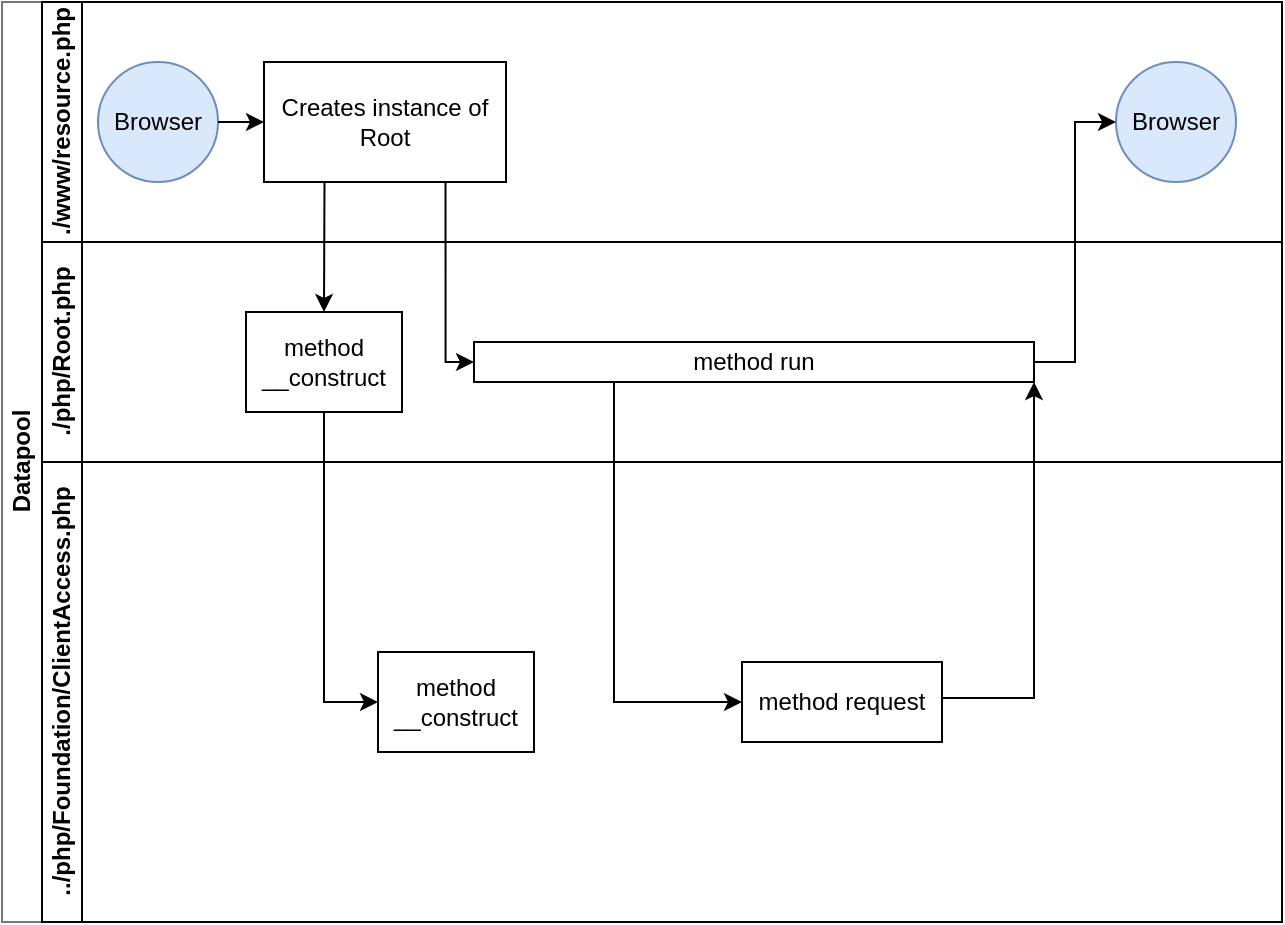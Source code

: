 <mxfile version="22.1.7" type="device">
  <diagram id="prtHgNgQTEPvFCAcTncT" name="Page-1">
    <mxGraphModel dx="1434" dy="698" grid="1" gridSize="10" guides="1" tooltips="1" connect="1" arrows="1" fold="1" page="1" pageScale="1" pageWidth="827" pageHeight="1169" math="0" shadow="0">
      <root>
        <mxCell id="0" />
        <mxCell id="1" parent="0" />
        <mxCell id="dNxyNK7c78bLwvsdeMH5-19" value="Datapool" style="swimlane;html=1;childLayout=stackLayout;resizeParent=1;resizeParentMax=0;horizontal=0;startSize=20;horizontalStack=0;strokeColor=#787878;" parent="1" vertex="1">
          <mxGeometry x="40" y="122" width="640" height="460" as="geometry" />
        </mxCell>
        <mxCell id="dNxyNK7c78bLwvsdeMH5-20" value="./www/resource.php" style="swimlane;html=1;startSize=20;horizontal=0;" parent="dNxyNK7c78bLwvsdeMH5-19" vertex="1">
          <mxGeometry x="20" width="620" height="120" as="geometry" />
        </mxCell>
        <mxCell id="dNxyNK7c78bLwvsdeMH5-23" value="Browser" style="ellipse;whiteSpace=wrap;html=1;fillColor=#dae8fc;strokeColor=#6c8ebf;" parent="dNxyNK7c78bLwvsdeMH5-20" vertex="1">
          <mxGeometry x="28" y="30" width="60" height="60" as="geometry" />
        </mxCell>
        <mxCell id="dNxyNK7c78bLwvsdeMH5-24" value="Creates instance of&lt;br&gt;Root" style="rounded=0;whiteSpace=wrap;html=1;fontFamily=Helvetica;fontSize=12;fontColor=#000000;align=center;" parent="dNxyNK7c78bLwvsdeMH5-20" vertex="1">
          <mxGeometry x="111" y="30" width="121" height="60" as="geometry" />
        </mxCell>
        <mxCell id="dNxyNK7c78bLwvsdeMH5-32" value="Browser" style="ellipse;whiteSpace=wrap;html=1;fillColor=#dae8fc;strokeColor=#6c8ebf;" parent="dNxyNK7c78bLwvsdeMH5-20" vertex="1">
          <mxGeometry x="537" y="30" width="60" height="60" as="geometry" />
        </mxCell>
        <mxCell id="dNxyNK7c78bLwvsdeMH5-25" value="" style="edgeStyle=orthogonalEdgeStyle;rounded=0;orthogonalLoop=1;jettySize=auto;html=1;entryX=0;entryY=0.5;entryDx=0;entryDy=0;" parent="dNxyNK7c78bLwvsdeMH5-20" source="dNxyNK7c78bLwvsdeMH5-23" target="dNxyNK7c78bLwvsdeMH5-24" edge="1">
          <mxGeometry relative="1" as="geometry" />
        </mxCell>
        <mxCell id="hF1_7_iLyHvrhmtnyJ__-1" value="&lt;div&gt;./php/Root.php&lt;/div&gt;" style="swimlane;html=1;startSize=20;horizontal=0;" parent="dNxyNK7c78bLwvsdeMH5-19" vertex="1">
          <mxGeometry x="20" y="120" width="620" height="110" as="geometry" />
        </mxCell>
        <mxCell id="hF1_7_iLyHvrhmtnyJ__-3" value="method run" style="rounded=0;whiteSpace=wrap;html=1;fontFamily=Helvetica;fontSize=12;fontColor=#000000;align=center;" parent="hF1_7_iLyHvrhmtnyJ__-1" vertex="1">
          <mxGeometry x="216" y="50" width="280" height="20" as="geometry" />
        </mxCell>
        <mxCell id="hF1_7_iLyHvrhmtnyJ__-17" value="&lt;div&gt;method&lt;/div&gt;&lt;div&gt;__construct&lt;/div&gt;" style="rounded=0;whiteSpace=wrap;html=1;fontFamily=Helvetica;fontSize=12;fontColor=#000000;align=center;" parent="hF1_7_iLyHvrhmtnyJ__-1" vertex="1">
          <mxGeometry x="102" y="35" width="78" height="50" as="geometry" />
        </mxCell>
        <mxCell id="dNxyNK7c78bLwvsdeMH5-21" value="../php/Foundation/ClientAccess.php" style="swimlane;html=1;startSize=20;horizontal=0;" parent="dNxyNK7c78bLwvsdeMH5-19" vertex="1">
          <mxGeometry x="20" y="230" width="620" height="230" as="geometry" />
        </mxCell>
        <mxCell id="dNxyNK7c78bLwvsdeMH5-26" value="method request" style="rounded=0;whiteSpace=wrap;html=1;fontFamily=Helvetica;fontSize=12;fontColor=#000000;align=center;" parent="dNxyNK7c78bLwvsdeMH5-21" vertex="1">
          <mxGeometry x="350" y="100" width="100" height="40" as="geometry" />
        </mxCell>
        <mxCell id="hF1_7_iLyHvrhmtnyJ__-22" value="&lt;div&gt;method&lt;/div&gt;&lt;div&gt;__construct&lt;/div&gt;" style="rounded=0;whiteSpace=wrap;html=1;fontFamily=Helvetica;fontSize=12;fontColor=#000000;align=center;" parent="dNxyNK7c78bLwvsdeMH5-21" vertex="1">
          <mxGeometry x="168" y="95" width="78" height="50" as="geometry" />
        </mxCell>
        <mxCell id="hF1_7_iLyHvrhmtnyJ__-2" value="" style="edgeStyle=orthogonalEdgeStyle;rounded=0;orthogonalLoop=1;jettySize=auto;html=1;endArrow=classic;endFill=1;entryX=0;entryY=0.5;entryDx=0;entryDy=0;" parent="dNxyNK7c78bLwvsdeMH5-19" source="hF1_7_iLyHvrhmtnyJ__-3" target="dNxyNK7c78bLwvsdeMH5-32" edge="1">
          <mxGeometry relative="1" as="geometry" />
        </mxCell>
        <mxCell id="hF1_7_iLyHvrhmtnyJ__-20" value="" style="endArrow=classic;html=1;rounded=0;entryX=0.5;entryY=0;entryDx=0;entryDy=0;exitX=0.25;exitY=1;exitDx=0;exitDy=0;" parent="dNxyNK7c78bLwvsdeMH5-19" source="dNxyNK7c78bLwvsdeMH5-24" target="hF1_7_iLyHvrhmtnyJ__-17" edge="1">
          <mxGeometry width="50" height="50" relative="1" as="geometry">
            <mxPoint x="136" y="290" as="sourcePoint" />
            <mxPoint x="186" y="240" as="targetPoint" />
          </mxGeometry>
        </mxCell>
        <mxCell id="hF1_7_iLyHvrhmtnyJ__-25" value="" style="endArrow=classic;html=1;rounded=0;entryX=0;entryY=0.5;entryDx=0;entryDy=0;exitX=0.5;exitY=1;exitDx=0;exitDy=0;edgeStyle=orthogonalEdgeStyle;" parent="dNxyNK7c78bLwvsdeMH5-19" source="hF1_7_iLyHvrhmtnyJ__-17" target="hF1_7_iLyHvrhmtnyJ__-22" edge="1">
          <mxGeometry width="50" height="50" relative="1" as="geometry">
            <mxPoint x="136" y="290" as="sourcePoint" />
            <mxPoint x="186" y="240" as="targetPoint" />
          </mxGeometry>
        </mxCell>
        <mxCell id="hF1_7_iLyHvrhmtnyJ__-28" value="" style="endArrow=classic;html=1;rounded=0;entryX=0;entryY=0.5;entryDx=0;entryDy=0;exitX=0.75;exitY=1;exitDx=0;exitDy=0;edgeStyle=orthogonalEdgeStyle;" parent="dNxyNK7c78bLwvsdeMH5-19" source="dNxyNK7c78bLwvsdeMH5-24" target="hF1_7_iLyHvrhmtnyJ__-3" edge="1">
          <mxGeometry width="50" height="50" relative="1" as="geometry">
            <mxPoint x="136" y="290" as="sourcePoint" />
            <mxPoint x="186" y="240" as="targetPoint" />
          </mxGeometry>
        </mxCell>
        <mxCell id="hF1_7_iLyHvrhmtnyJ__-30" value="" style="endArrow=classic;html=1;rounded=0;entryX=0;entryY=0.5;entryDx=0;entryDy=0;exitX=0.25;exitY=1;exitDx=0;exitDy=0;edgeStyle=orthogonalEdgeStyle;" parent="dNxyNK7c78bLwvsdeMH5-19" source="hF1_7_iLyHvrhmtnyJ__-3" target="dNxyNK7c78bLwvsdeMH5-26" edge="1">
          <mxGeometry width="50" height="50" relative="1" as="geometry">
            <mxPoint x="136" y="290" as="sourcePoint" />
            <mxPoint x="186" y="240" as="targetPoint" />
            <Array as="points">
              <mxPoint x="306" y="350" />
            </Array>
          </mxGeometry>
        </mxCell>
        <mxCell id="hF1_7_iLyHvrhmtnyJ__-16" value="" style="edgeStyle=orthogonalEdgeStyle;rounded=0;orthogonalLoop=1;jettySize=auto;html=1;endArrow=classic;endFill=1;entryX=1;entryY=1;entryDx=0;entryDy=0;exitX=1;exitY=0.5;exitDx=0;exitDy=0;" parent="dNxyNK7c78bLwvsdeMH5-19" source="dNxyNK7c78bLwvsdeMH5-26" target="hF1_7_iLyHvrhmtnyJ__-3" edge="1">
          <mxGeometry relative="1" as="geometry">
            <mxPoint x="457" y="261" as="sourcePoint" />
            <mxPoint x="309" y="315" as="targetPoint" />
            <Array as="points">
              <mxPoint x="470" y="348" />
              <mxPoint x="516" y="348" />
            </Array>
          </mxGeometry>
        </mxCell>
      </root>
    </mxGraphModel>
  </diagram>
</mxfile>
